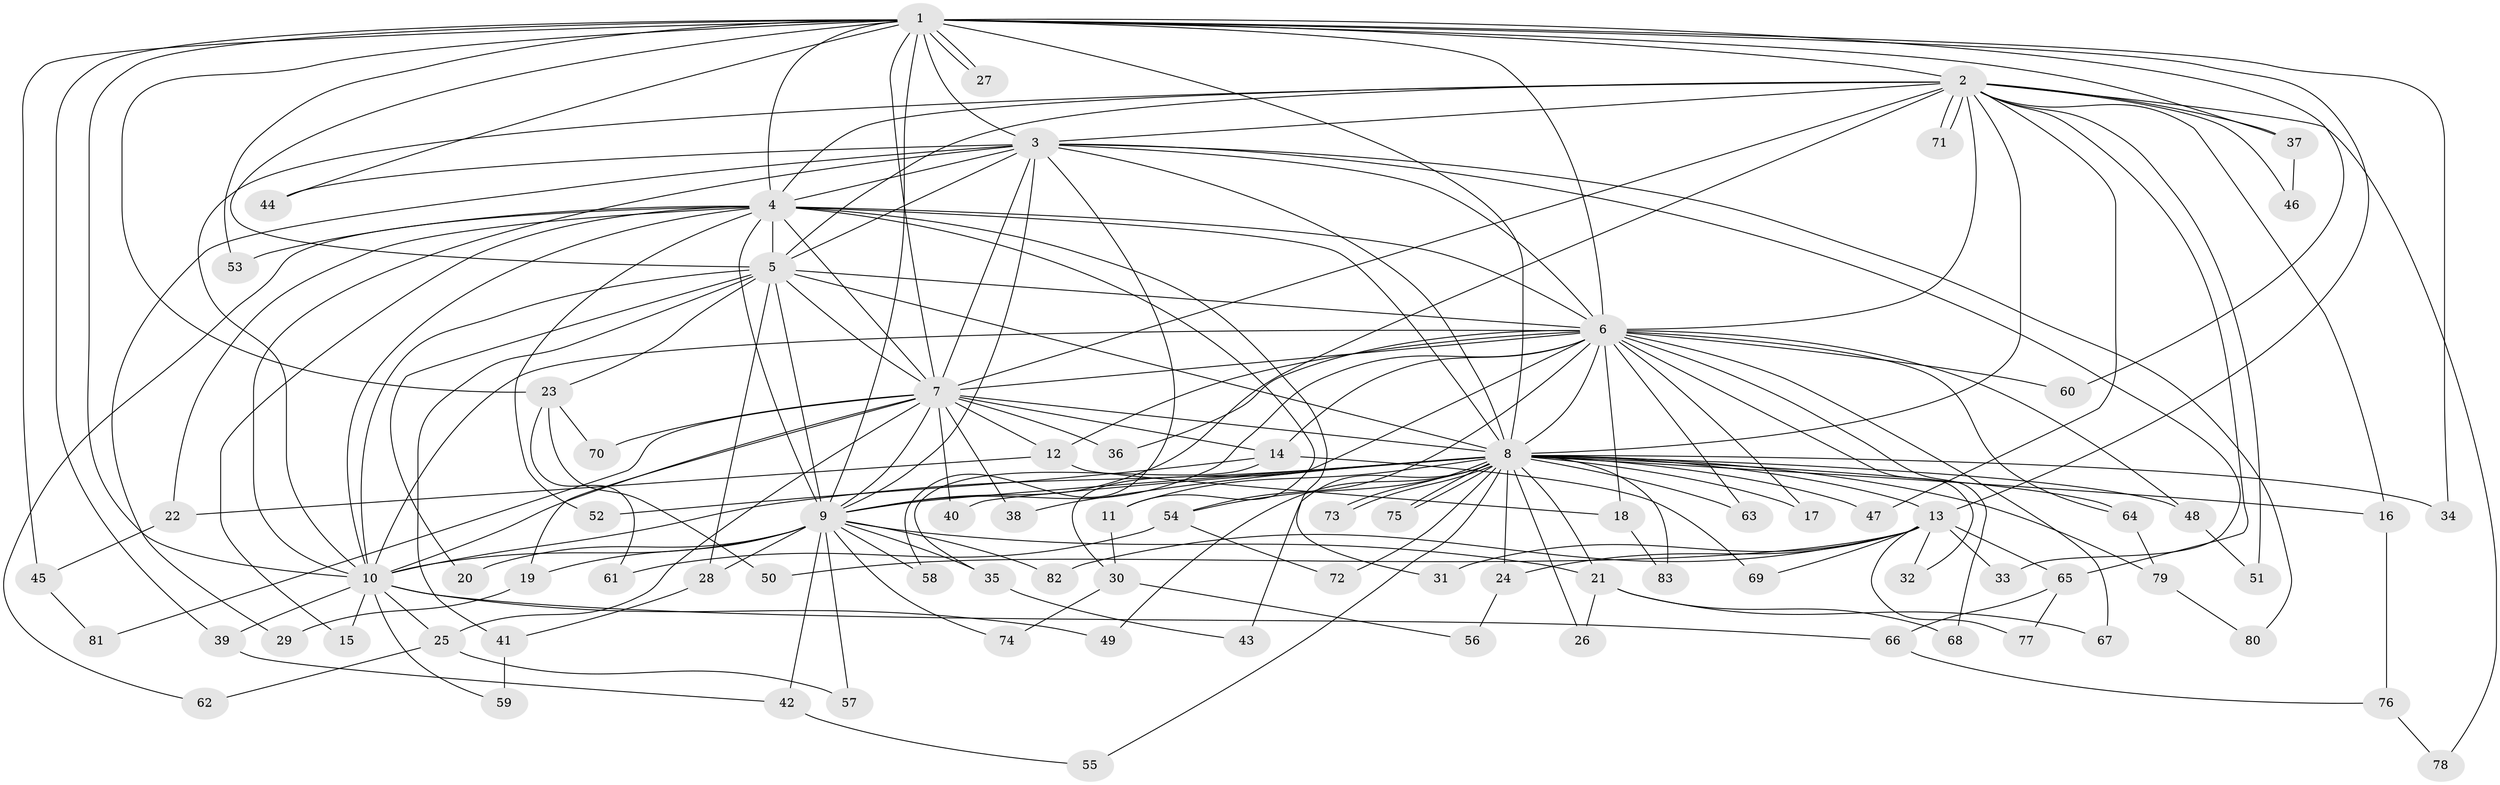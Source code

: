 // Generated by graph-tools (version 1.1) at 2025/49/03/09/25 03:49:30]
// undirected, 83 vertices, 191 edges
graph export_dot {
graph [start="1"]
  node [color=gray90,style=filled];
  1;
  2;
  3;
  4;
  5;
  6;
  7;
  8;
  9;
  10;
  11;
  12;
  13;
  14;
  15;
  16;
  17;
  18;
  19;
  20;
  21;
  22;
  23;
  24;
  25;
  26;
  27;
  28;
  29;
  30;
  31;
  32;
  33;
  34;
  35;
  36;
  37;
  38;
  39;
  40;
  41;
  42;
  43;
  44;
  45;
  46;
  47;
  48;
  49;
  50;
  51;
  52;
  53;
  54;
  55;
  56;
  57;
  58;
  59;
  60;
  61;
  62;
  63;
  64;
  65;
  66;
  67;
  68;
  69;
  70;
  71;
  72;
  73;
  74;
  75;
  76;
  77;
  78;
  79;
  80;
  81;
  82;
  83;
  1 -- 2;
  1 -- 3;
  1 -- 4;
  1 -- 5;
  1 -- 6;
  1 -- 7;
  1 -- 8;
  1 -- 9;
  1 -- 10;
  1 -- 13;
  1 -- 23;
  1 -- 27;
  1 -- 27;
  1 -- 34;
  1 -- 37;
  1 -- 39;
  1 -- 44;
  1 -- 45;
  1 -- 53;
  1 -- 60;
  2 -- 3;
  2 -- 4;
  2 -- 5;
  2 -- 6;
  2 -- 7;
  2 -- 8;
  2 -- 9;
  2 -- 10;
  2 -- 16;
  2 -- 37;
  2 -- 46;
  2 -- 47;
  2 -- 51;
  2 -- 65;
  2 -- 71;
  2 -- 71;
  2 -- 78;
  3 -- 4;
  3 -- 5;
  3 -- 6;
  3 -- 7;
  3 -- 8;
  3 -- 9;
  3 -- 10;
  3 -- 29;
  3 -- 33;
  3 -- 44;
  3 -- 58;
  3 -- 80;
  4 -- 5;
  4 -- 6;
  4 -- 7;
  4 -- 8;
  4 -- 9;
  4 -- 10;
  4 -- 11;
  4 -- 15;
  4 -- 22;
  4 -- 31;
  4 -- 52;
  4 -- 53;
  4 -- 62;
  5 -- 6;
  5 -- 7;
  5 -- 8;
  5 -- 9;
  5 -- 10;
  5 -- 20;
  5 -- 23;
  5 -- 28;
  5 -- 41;
  6 -- 7;
  6 -- 8;
  6 -- 9;
  6 -- 10;
  6 -- 12;
  6 -- 14;
  6 -- 17;
  6 -- 18;
  6 -- 30;
  6 -- 32;
  6 -- 36;
  6 -- 48;
  6 -- 54;
  6 -- 60;
  6 -- 63;
  6 -- 64;
  6 -- 67;
  6 -- 68;
  7 -- 8;
  7 -- 9;
  7 -- 10;
  7 -- 12;
  7 -- 14;
  7 -- 19;
  7 -- 25;
  7 -- 36;
  7 -- 38;
  7 -- 40;
  7 -- 70;
  7 -- 81;
  8 -- 9;
  8 -- 10;
  8 -- 11;
  8 -- 13;
  8 -- 16;
  8 -- 17;
  8 -- 21;
  8 -- 24;
  8 -- 26;
  8 -- 34;
  8 -- 38;
  8 -- 40;
  8 -- 43;
  8 -- 47;
  8 -- 48;
  8 -- 49;
  8 -- 54;
  8 -- 55;
  8 -- 63;
  8 -- 64;
  8 -- 72;
  8 -- 73;
  8 -- 73;
  8 -- 75;
  8 -- 75;
  8 -- 79;
  8 -- 83;
  9 -- 10;
  9 -- 19;
  9 -- 20;
  9 -- 21;
  9 -- 28;
  9 -- 35;
  9 -- 42;
  9 -- 57;
  9 -- 58;
  9 -- 74;
  9 -- 82;
  10 -- 15;
  10 -- 25;
  10 -- 39;
  10 -- 49;
  10 -- 59;
  10 -- 66;
  11 -- 30;
  12 -- 18;
  12 -- 22;
  13 -- 24;
  13 -- 31;
  13 -- 32;
  13 -- 33;
  13 -- 50;
  13 -- 65;
  13 -- 69;
  13 -- 77;
  13 -- 82;
  14 -- 35;
  14 -- 52;
  14 -- 69;
  16 -- 76;
  18 -- 83;
  19 -- 29;
  21 -- 26;
  21 -- 67;
  21 -- 68;
  22 -- 45;
  23 -- 50;
  23 -- 61;
  23 -- 70;
  24 -- 56;
  25 -- 57;
  25 -- 62;
  28 -- 41;
  30 -- 56;
  30 -- 74;
  35 -- 43;
  37 -- 46;
  39 -- 42;
  41 -- 59;
  42 -- 55;
  45 -- 81;
  48 -- 51;
  54 -- 61;
  54 -- 72;
  64 -- 79;
  65 -- 66;
  65 -- 77;
  66 -- 76;
  76 -- 78;
  79 -- 80;
}
